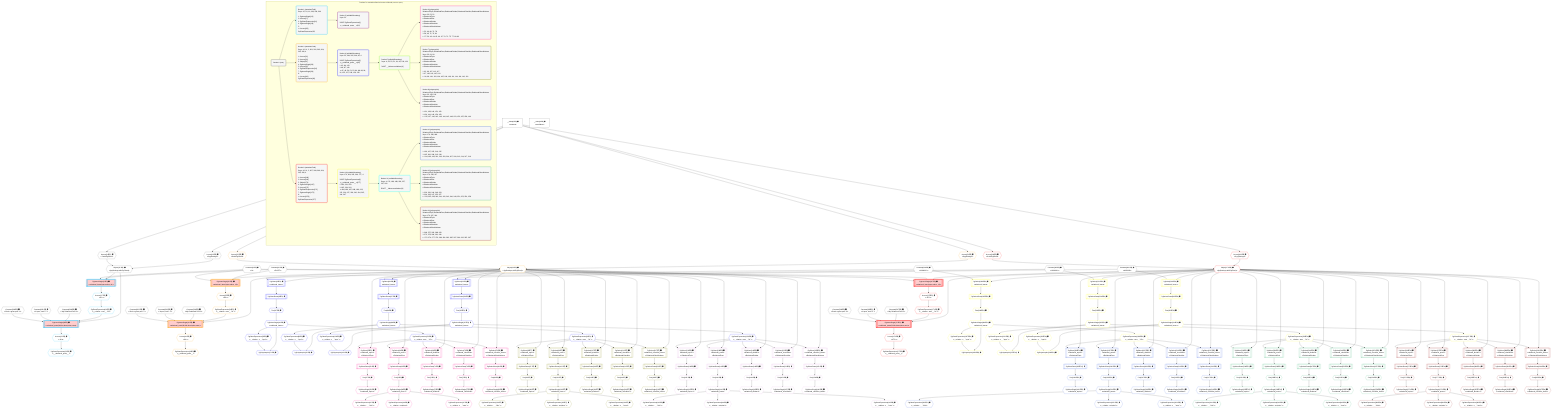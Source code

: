 %%{init: {'themeVariables': { 'fontSize': '12px'}}}%%
graph TD
    classDef path fill:#eee,stroke:#000,color:#000
    classDef plan fill:#fff,stroke-width:1px,color:#000
    classDef itemplan fill:#fff,stroke-width:2px,color:#000
    classDef unbatchedplan fill:#dff,stroke-width:1px,color:#000
    classDef sideeffectplan fill:#fcc,stroke-width:2px,color:#000
    classDef bucket fill:#f6f6f6,color:#000,stroke-width:2px,text-align:left


    %% plan dependencies
    Object15{{"Object[15∈0] ➊<br />ᐸ{pgSettings,withPgClient}ᐳ"}}:::plan
    Access13{{"Access[13∈0] ➊<br />ᐸ2.pgSettingsᐳ"}}:::plan
    Access14{{"Access[14∈0] ➊<br />ᐸ2.withPgClientᐳ"}}:::plan
    Access13 & Access14 --> Object15
    __Value2["__Value[2∈0] ➊<br />ᐸcontextᐳ"]:::plan
    __Value2 --> Access13
    __Value2 --> Access14
    __Value4["__Value[4∈0] ➊<br />ᐸrootValueᐳ"]:::plan
    Constant10{{"Constant[10∈0] ➊<br />ᐸ'POST'ᐳ"}}:::plan
    Constant11{{"Constant[11∈0] ➊<br />ᐸ2ᐳ"}}:::plan
    Constant298{{"Constant[298∈0] ➊<br />ᐸ'My Relational Post 1'ᐳ"}}:::plan
    Constant299{{"Constant[299∈0] ➊<br />ᐸ'A post, innit? 1'ᐳ"}}:::plan
    Constant300{{"Constant[300∈0] ➊<br />ᐸ'Such a great post. 1'ᐳ"}}:::plan
    Constant301{{"Constant[301∈0] ➊<br />ᐸ'My Relational Post 2'ᐳ"}}:::plan
    Constant302{{"Constant[302∈0] ➊<br />ᐸ'A post, innit? 2'ᐳ"}}:::plan
    Constant303{{"Constant[303∈0] ➊<br />ᐸ'Such a great post. 2'ᐳ"}}:::plan
    Constant304{{"Constant[304∈0] ➊<br />ᐸ1000000ᐳ"}}:::plan
    Constant305{{"Constant[305∈0] ➊<br />ᐸ1000001ᐳ"}}:::plan
    Constant306{{"Constant[306∈0] ➊<br />ᐸ1000002ᐳ"}}:::plan
    Constant307{{"Constant[307∈0] ➊<br />ᐸ'My Relational Post 3'ᐳ"}}:::plan
    Constant308{{"Constant[308∈0] ➊<br />ᐸ'A post, innit? 3'ᐳ"}}:::plan
    Constant309{{"Constant[309∈0] ➊<br />ᐸ'Such a great post. 3'ᐳ"}}:::plan
    PgInsertSingle18[["PgInsertSingle[18∈1] ➊<br />ᐸrelational_posts(id,title,description,note)ᐳ"]]:::sideeffectplan
    PgClassExpression16{{"PgClassExpression[16∈1] ➊<br />ᐸ__relation...ems__.”id”ᐳ"}}:::plan
    Object15 & PgClassExpression16 & Constant298 & Constant299 & Constant300 --> PgInsertSingle18
    PgInsertSingle12[["PgInsertSingle[12∈1] ➊<br />ᐸrelational_items(type,author_id)ᐳ"]]:::sideeffectplan
    Object15 & Constant10 & Constant11 --> PgInsertSingle12
    Access17{{"Access[17∈1] ➊<br />ᐸ12.tᐳ"}}:::plan
    Access17 --> PgClassExpression16
    PgInsertSingle12 --> Access17
    PgClassExpression22{{"PgClassExpression[22∈1] ➊<br />ᐸ__relational_posts__ᐳ"}}:::plan
    Access23{{"Access[23∈1] ➊<br />ᐸ18.tᐳ"}}:::plan
    Access23 --> PgClassExpression22
    PgInsertSingle18 --> Access23
    PgInsertSingle36[["PgInsertSingle[36∈3] ➊<br />ᐸrelational_posts(id,title,description,note)ᐳ"]]:::sideeffectplan
    Object33{{"Object[33∈3] ➊<br />ᐸ{pgSettings,withPgClient}ᐳ"}}:::plan
    PgClassExpression34{{"PgClassExpression[34∈3] ➊<br />ᐸ__relation...ems__.”id”ᐳ"}}:::plan
    Object33 & PgClassExpression34 & Constant301 & Constant302 & Constant303 --> PgInsertSingle36
    PgInsertSingle30[["PgInsertSingle[30∈3] ➊<br />ᐸrelational_items(type,author_id)ᐳ"]]:::sideeffectplan
    Object33 & Constant10 & Constant11 --> PgInsertSingle30
    Access31{{"Access[31∈3] ➊<br />ᐸ2.pgSettingsᐳ"}}:::plan
    Access32{{"Access[32∈3] ➊<br />ᐸ2.withPgClientᐳ"}}:::plan
    Access31 & Access32 --> Object33
    __Value2 --> Access31
    __Value2 --> Access32
    Access35{{"Access[35∈3] ➊<br />ᐸ30.tᐳ"}}:::plan
    Access35 --> PgClassExpression34
    PgInsertSingle30 --> Access35
    PgClassExpression40{{"PgClassExpression[40∈3] ➊<br />ᐸ__relational_posts__ᐳ"}}:::plan
    Access41{{"Access[41∈3] ➊<br />ᐸ36.tᐳ"}}:::plan
    Access41 --> PgClassExpression40
    PgInsertSingle36 --> Access41
    PgSelect43[["PgSelect[43∈4] ➊<br />ᐸrelational_itemsᐳ"]]:::plan
    Object33 & Constant304 --> PgSelect43
    PgPolymorphic51{{"PgPolymorphic[51∈4] ➊"}}:::plan
    PgSelectSingle49{{"PgSelectSingle[49∈4] ➊<br />ᐸrelational_itemsᐳ"}}:::plan
    PgClassExpression50{{"PgClassExpression[50∈4] ➊<br />ᐸ__relation...s__.”type”ᐳ"}}:::plan
    PgSelectSingle49 & PgClassExpression50 --> PgPolymorphic51
    PgSelect84[["PgSelect[84∈4] ➊<br />ᐸrelational_itemsᐳ"]]:::plan
    Object33 & Constant305 --> PgSelect84
    PgPolymorphic90{{"PgPolymorphic[90∈4] ➊"}}:::plan
    PgSelectSingle88{{"PgSelectSingle[88∈4] ➊<br />ᐸrelational_itemsᐳ"}}:::plan
    PgClassExpression89{{"PgClassExpression[89∈4] ➊<br />ᐸ__relation...s__.”type”ᐳ"}}:::plan
    PgSelectSingle88 & PgClassExpression89 --> PgPolymorphic90
    PgSelect123[["PgSelect[123∈4] ➊<br />ᐸrelational_itemsᐳ"]]:::plan
    Object33 & Constant306 --> PgSelect123
    PgPolymorphic129{{"PgPolymorphic[129∈4] ➊"}}:::plan
    PgSelectSingle127{{"PgSelectSingle[127∈4] ➊<br />ᐸrelational_itemsᐳ"}}:::plan
    PgClassExpression128{{"PgClassExpression[128∈4] ➊<br />ᐸ__relation...s__.”type”ᐳ"}}:::plan
    PgSelectSingle127 & PgClassExpression128 --> PgPolymorphic129
    First47{{"First[47∈4] ➊"}}:::plan
    PgSelectRows48[["PgSelectRows[48∈4] ➊"]]:::plan
    PgSelectRows48 --> First47
    PgSelect43 --> PgSelectRows48
    First47 --> PgSelectSingle49
    PgSelectSingle49 --> PgClassExpression50
    PgClassExpression52{{"PgClassExpression[52∈4] ➊<br />ᐸ__relation...ems__.”id”ᐳ"}}:::plan
    PgSelectSingle49 --> PgClassExpression52
    First86{{"First[86∈4] ➊"}}:::plan
    PgSelectRows87[["PgSelectRows[87∈4] ➊"]]:::plan
    PgSelectRows87 --> First86
    PgSelect84 --> PgSelectRows87
    First86 --> PgSelectSingle88
    PgSelectSingle88 --> PgClassExpression89
    PgClassExpression91{{"PgClassExpression[91∈4] ➊<br />ᐸ__relation...ems__.”id”ᐳ"}}:::plan
    PgSelectSingle88 --> PgClassExpression91
    First125{{"First[125∈4] ➊"}}:::plan
    PgSelectRows126[["PgSelectRows[126∈4] ➊"]]:::plan
    PgSelectRows126 --> First125
    PgSelect123 --> PgSelectRows126
    First125 --> PgSelectSingle127
    PgSelectSingle127 --> PgClassExpression128
    PgClassExpression130{{"PgClassExpression[130∈4] ➊<br />ᐸ__relation...ems__.”id”ᐳ"}}:::plan
    PgSelectSingle127 --> PgClassExpression130
    PgSelect53[["PgSelect[53∈6] ➊<br />ᐸrelational_topicsᐳ<br />ᐳRelationalTopic"]]:::plan
    Object33 & PgClassExpression52 --> PgSelect53
    PgSelect60[["PgSelect[60∈6] ➊<br />ᐸrelational_postsᐳ<br />ᐳRelationalPost"]]:::plan
    Object33 & PgClassExpression52 --> PgSelect60
    PgSelect68[["PgSelect[68∈6] ➊<br />ᐸrelational_dividersᐳ<br />ᐳRelationalDivider"]]:::plan
    Object33 & PgClassExpression52 --> PgSelect68
    PgSelect73[["PgSelect[73∈6] ➊<br />ᐸrelational_checklistsᐳ<br />ᐳRelationalChecklist"]]:::plan
    Object33 & PgClassExpression52 --> PgSelect73
    PgSelect78[["PgSelect[78∈6] ➊<br />ᐸrelational_checklist_itemsᐳ<br />ᐳRelationalChecklistItem"]]:::plan
    Object33 & PgClassExpression52 --> PgSelect78
    First57{{"First[57∈6] ➊"}}:::plan
    PgSelectRows58[["PgSelectRows[58∈6] ➊"]]:::plan
    PgSelectRows58 --> First57
    PgSelect53 --> PgSelectRows58
    PgSelectSingle59{{"PgSelectSingle[59∈6] ➊<br />ᐸrelational_topicsᐳ"}}:::plan
    First57 --> PgSelectSingle59
    First62{{"First[62∈6] ➊"}}:::plan
    PgSelectRows63[["PgSelectRows[63∈6] ➊"]]:::plan
    PgSelectRows63 --> First62
    PgSelect60 --> PgSelectRows63
    PgSelectSingle64{{"PgSelectSingle[64∈6] ➊<br />ᐸrelational_postsᐳ"}}:::plan
    First62 --> PgSelectSingle64
    PgClassExpression65{{"PgClassExpression[65∈6] ➊<br />ᐸ__relation...__.”title”ᐳ"}}:::plan
    PgSelectSingle64 --> PgClassExpression65
    PgClassExpression66{{"PgClassExpression[66∈6] ➊<br />ᐸ__relation...scription”ᐳ"}}:::plan
    PgSelectSingle64 --> PgClassExpression66
    PgClassExpression67{{"PgClassExpression[67∈6] ➊<br />ᐸ__relation...s__.”note”ᐳ"}}:::plan
    PgSelectSingle64 --> PgClassExpression67
    First70{{"First[70∈6] ➊"}}:::plan
    PgSelectRows71[["PgSelectRows[71∈6] ➊"]]:::plan
    PgSelectRows71 --> First70
    PgSelect68 --> PgSelectRows71
    PgSelectSingle72{{"PgSelectSingle[72∈6] ➊<br />ᐸrelational_dividersᐳ"}}:::plan
    First70 --> PgSelectSingle72
    First75{{"First[75∈6] ➊"}}:::plan
    PgSelectRows76[["PgSelectRows[76∈6] ➊"]]:::plan
    PgSelectRows76 --> First75
    PgSelect73 --> PgSelectRows76
    PgSelectSingle77{{"PgSelectSingle[77∈6] ➊<br />ᐸrelational_checklistsᐳ"}}:::plan
    First75 --> PgSelectSingle77
    First80{{"First[80∈6] ➊"}}:::plan
    PgSelectRows81[["PgSelectRows[81∈6] ➊"]]:::plan
    PgSelectRows81 --> First80
    PgSelect78 --> PgSelectRows81
    PgSelectSingle82{{"PgSelectSingle[82∈6] ➊<br />ᐸrelational_checklist_itemsᐳ"}}:::plan
    First80 --> PgSelectSingle82
    PgSelect92[["PgSelect[92∈7] ➊<br />ᐸrelational_topicsᐳ<br />ᐳRelationalTopic"]]:::plan
    Object33 & PgClassExpression91 --> PgSelect92
    PgSelect99[["PgSelect[99∈7] ➊<br />ᐸrelational_postsᐳ<br />ᐳRelationalPost"]]:::plan
    Object33 & PgClassExpression91 --> PgSelect99
    PgSelect107[["PgSelect[107∈7] ➊<br />ᐸrelational_dividersᐳ<br />ᐳRelationalDivider"]]:::plan
    Object33 & PgClassExpression91 --> PgSelect107
    PgSelect112[["PgSelect[112∈7] ➊<br />ᐸrelational_checklistsᐳ<br />ᐳRelationalChecklist"]]:::plan
    Object33 & PgClassExpression91 --> PgSelect112
    PgSelect117[["PgSelect[117∈7] ➊<br />ᐸrelational_checklist_itemsᐳ<br />ᐳRelationalChecklistItem"]]:::plan
    Object33 & PgClassExpression91 --> PgSelect117
    First96{{"First[96∈7] ➊"}}:::plan
    PgSelectRows97[["PgSelectRows[97∈7] ➊"]]:::plan
    PgSelectRows97 --> First96
    PgSelect92 --> PgSelectRows97
    PgSelectSingle98{{"PgSelectSingle[98∈7] ➊<br />ᐸrelational_topicsᐳ"}}:::plan
    First96 --> PgSelectSingle98
    First101{{"First[101∈7] ➊"}}:::plan
    PgSelectRows102[["PgSelectRows[102∈7] ➊"]]:::plan
    PgSelectRows102 --> First101
    PgSelect99 --> PgSelectRows102
    PgSelectSingle103{{"PgSelectSingle[103∈7] ➊<br />ᐸrelational_postsᐳ"}}:::plan
    First101 --> PgSelectSingle103
    PgClassExpression104{{"PgClassExpression[104∈7] ➊<br />ᐸ__relation...__.”title”ᐳ"}}:::plan
    PgSelectSingle103 --> PgClassExpression104
    PgClassExpression105{{"PgClassExpression[105∈7] ➊<br />ᐸ__relation...scription”ᐳ"}}:::plan
    PgSelectSingle103 --> PgClassExpression105
    PgClassExpression106{{"PgClassExpression[106∈7] ➊<br />ᐸ__relation...s__.”note”ᐳ"}}:::plan
    PgSelectSingle103 --> PgClassExpression106
    First109{{"First[109∈7] ➊"}}:::plan
    PgSelectRows110[["PgSelectRows[110∈7] ➊"]]:::plan
    PgSelectRows110 --> First109
    PgSelect107 --> PgSelectRows110
    PgSelectSingle111{{"PgSelectSingle[111∈7] ➊<br />ᐸrelational_dividersᐳ"}}:::plan
    First109 --> PgSelectSingle111
    First114{{"First[114∈7] ➊"}}:::plan
    PgSelectRows115[["PgSelectRows[115∈7] ➊"]]:::plan
    PgSelectRows115 --> First114
    PgSelect112 --> PgSelectRows115
    PgSelectSingle116{{"PgSelectSingle[116∈7] ➊<br />ᐸrelational_checklistsᐳ"}}:::plan
    First114 --> PgSelectSingle116
    First119{{"First[119∈7] ➊"}}:::plan
    PgSelectRows120[["PgSelectRows[120∈7] ➊"]]:::plan
    PgSelectRows120 --> First119
    PgSelect117 --> PgSelectRows120
    PgSelectSingle121{{"PgSelectSingle[121∈7] ➊<br />ᐸrelational_checklist_itemsᐳ"}}:::plan
    First119 --> PgSelectSingle121
    PgSelect131[["PgSelect[131∈8] ➊<br />ᐸrelational_topicsᐳ<br />ᐳRelationalTopic"]]:::plan
    Object33 & PgClassExpression130 --> PgSelect131
    PgSelect138[["PgSelect[138∈8] ➊<br />ᐸrelational_postsᐳ<br />ᐳRelationalPost"]]:::plan
    Object33 & PgClassExpression130 --> PgSelect138
    PgSelect146[["PgSelect[146∈8] ➊<br />ᐸrelational_dividersᐳ<br />ᐳRelationalDivider"]]:::plan
    Object33 & PgClassExpression130 --> PgSelect146
    PgSelect151[["PgSelect[151∈8] ➊<br />ᐸrelational_checklistsᐳ<br />ᐳRelationalChecklist"]]:::plan
    Object33 & PgClassExpression130 --> PgSelect151
    PgSelect156[["PgSelect[156∈8] ➊<br />ᐸrelational_checklist_itemsᐳ<br />ᐳRelationalChecklistItem"]]:::plan
    Object33 & PgClassExpression130 --> PgSelect156
    First135{{"First[135∈8] ➊"}}:::plan
    PgSelectRows136[["PgSelectRows[136∈8] ➊"]]:::plan
    PgSelectRows136 --> First135
    PgSelect131 --> PgSelectRows136
    PgSelectSingle137{{"PgSelectSingle[137∈8] ➊<br />ᐸrelational_topicsᐳ"}}:::plan
    First135 --> PgSelectSingle137
    First140{{"First[140∈8] ➊"}}:::plan
    PgSelectRows141[["PgSelectRows[141∈8] ➊"]]:::plan
    PgSelectRows141 --> First140
    PgSelect138 --> PgSelectRows141
    PgSelectSingle142{{"PgSelectSingle[142∈8] ➊<br />ᐸrelational_postsᐳ"}}:::plan
    First140 --> PgSelectSingle142
    PgClassExpression143{{"PgClassExpression[143∈8] ➊<br />ᐸ__relation...__.”title”ᐳ"}}:::plan
    PgSelectSingle142 --> PgClassExpression143
    PgClassExpression144{{"PgClassExpression[144∈8] ➊<br />ᐸ__relation...scription”ᐳ"}}:::plan
    PgSelectSingle142 --> PgClassExpression144
    PgClassExpression145{{"PgClassExpression[145∈8] ➊<br />ᐸ__relation...s__.”note”ᐳ"}}:::plan
    PgSelectSingle142 --> PgClassExpression145
    First148{{"First[148∈8] ➊"}}:::plan
    PgSelectRows149[["PgSelectRows[149∈8] ➊"]]:::plan
    PgSelectRows149 --> First148
    PgSelect146 --> PgSelectRows149
    PgSelectSingle150{{"PgSelectSingle[150∈8] ➊<br />ᐸrelational_dividersᐳ"}}:::plan
    First148 --> PgSelectSingle150
    First153{{"First[153∈8] ➊"}}:::plan
    PgSelectRows154[["PgSelectRows[154∈8] ➊"]]:::plan
    PgSelectRows154 --> First153
    PgSelect151 --> PgSelectRows154
    PgSelectSingle155{{"PgSelectSingle[155∈8] ➊<br />ᐸrelational_checklistsᐳ"}}:::plan
    First153 --> PgSelectSingle155
    First158{{"First[158∈8] ➊"}}:::plan
    PgSelectRows159[["PgSelectRows[159∈8] ➊"]]:::plan
    PgSelectRows159 --> First158
    PgSelect156 --> PgSelectRows159
    PgSelectSingle160{{"PgSelectSingle[160∈8] ➊<br />ᐸrelational_checklist_itemsᐳ"}}:::plan
    First158 --> PgSelectSingle160
    PgInsertSingle173[["PgInsertSingle[173∈9] ➊<br />ᐸrelational_posts(id,title,description,note)ᐳ"]]:::sideeffectplan
    Object170{{"Object[170∈9] ➊<br />ᐸ{pgSettings,withPgClient}ᐳ"}}:::plan
    PgClassExpression171{{"PgClassExpression[171∈9] ➊<br />ᐸ__relation...ems__.”id”ᐳ"}}:::plan
    Object170 & PgClassExpression171 & Constant307 & Constant308 & Constant309 --> PgInsertSingle173
    PgInsertSingle167[["PgInsertSingle[167∈9] ➊<br />ᐸrelational_items(type,author_id)ᐳ"]]:::sideeffectplan
    Object170 & Constant10 & Constant11 --> PgInsertSingle167
    Access168{{"Access[168∈9] ➊<br />ᐸ2.pgSettingsᐳ"}}:::plan
    Access169{{"Access[169∈9] ➊<br />ᐸ2.withPgClientᐳ"}}:::plan
    Access168 & Access169 --> Object170
    __Value2 --> Access168
    __Value2 --> Access169
    Access172{{"Access[172∈9] ➊<br />ᐸ167.tᐳ"}}:::plan
    Access172 --> PgClassExpression171
    PgInsertSingle167 --> Access172
    PgClassExpression177{{"PgClassExpression[177∈9] ➊<br />ᐸ__relational_posts__ᐳ"}}:::plan
    Access178{{"Access[178∈9] ➊<br />ᐸ173.tᐳ"}}:::plan
    Access178 --> PgClassExpression177
    PgInsertSingle173 --> Access178
    PgSelect180[["PgSelect[180∈10] ➊<br />ᐸrelational_itemsᐳ"]]:::plan
    Object170 & Constant304 --> PgSelect180
    PgPolymorphic188{{"PgPolymorphic[188∈10] ➊"}}:::plan
    PgSelectSingle186{{"PgSelectSingle[186∈10] ➊<br />ᐸrelational_itemsᐳ"}}:::plan
    PgClassExpression187{{"PgClassExpression[187∈10] ➊<br />ᐸ__relation...s__.”type”ᐳ"}}:::plan
    PgSelectSingle186 & PgClassExpression187 --> PgPolymorphic188
    PgSelect221[["PgSelect[221∈10] ➊<br />ᐸrelational_itemsᐳ"]]:::plan
    Object170 & Constant305 --> PgSelect221
    PgPolymorphic227{{"PgPolymorphic[227∈10] ➊"}}:::plan
    PgSelectSingle225{{"PgSelectSingle[225∈10] ➊<br />ᐸrelational_itemsᐳ"}}:::plan
    PgClassExpression226{{"PgClassExpression[226∈10] ➊<br />ᐸ__relation...s__.”type”ᐳ"}}:::plan
    PgSelectSingle225 & PgClassExpression226 --> PgPolymorphic227
    PgSelect260[["PgSelect[260∈10] ➊<br />ᐸrelational_itemsᐳ"]]:::plan
    Object170 & Constant306 --> PgSelect260
    PgPolymorphic266{{"PgPolymorphic[266∈10] ➊"}}:::plan
    PgSelectSingle264{{"PgSelectSingle[264∈10] ➊<br />ᐸrelational_itemsᐳ"}}:::plan
    PgClassExpression265{{"PgClassExpression[265∈10] ➊<br />ᐸ__relation...s__.”type”ᐳ"}}:::plan
    PgSelectSingle264 & PgClassExpression265 --> PgPolymorphic266
    First184{{"First[184∈10] ➊"}}:::plan
    PgSelectRows185[["PgSelectRows[185∈10] ➊"]]:::plan
    PgSelectRows185 --> First184
    PgSelect180 --> PgSelectRows185
    First184 --> PgSelectSingle186
    PgSelectSingle186 --> PgClassExpression187
    PgClassExpression189{{"PgClassExpression[189∈10] ➊<br />ᐸ__relation...ems__.”id”ᐳ"}}:::plan
    PgSelectSingle186 --> PgClassExpression189
    First223{{"First[223∈10] ➊"}}:::plan
    PgSelectRows224[["PgSelectRows[224∈10] ➊"]]:::plan
    PgSelectRows224 --> First223
    PgSelect221 --> PgSelectRows224
    First223 --> PgSelectSingle225
    PgSelectSingle225 --> PgClassExpression226
    PgClassExpression228{{"PgClassExpression[228∈10] ➊<br />ᐸ__relation...ems__.”id”ᐳ"}}:::plan
    PgSelectSingle225 --> PgClassExpression228
    First262{{"First[262∈10] ➊"}}:::plan
    PgSelectRows263[["PgSelectRows[263∈10] ➊"]]:::plan
    PgSelectRows263 --> First262
    PgSelect260 --> PgSelectRows263
    First262 --> PgSelectSingle264
    PgSelectSingle264 --> PgClassExpression265
    PgClassExpression267{{"PgClassExpression[267∈10] ➊<br />ᐸ__relation...ems__.”id”ᐳ"}}:::plan
    PgSelectSingle264 --> PgClassExpression267
    PgSelect190[["PgSelect[190∈12] ➊<br />ᐸrelational_topicsᐳ<br />ᐳRelationalTopic"]]:::plan
    Object170 & PgClassExpression189 --> PgSelect190
    PgSelect197[["PgSelect[197∈12] ➊<br />ᐸrelational_postsᐳ<br />ᐳRelationalPost"]]:::plan
    Object170 & PgClassExpression189 --> PgSelect197
    PgSelect205[["PgSelect[205∈12] ➊<br />ᐸrelational_dividersᐳ<br />ᐳRelationalDivider"]]:::plan
    Object170 & PgClassExpression189 --> PgSelect205
    PgSelect210[["PgSelect[210∈12] ➊<br />ᐸrelational_checklistsᐳ<br />ᐳRelationalChecklist"]]:::plan
    Object170 & PgClassExpression189 --> PgSelect210
    PgSelect215[["PgSelect[215∈12] ➊<br />ᐸrelational_checklist_itemsᐳ<br />ᐳRelationalChecklistItem"]]:::plan
    Object170 & PgClassExpression189 --> PgSelect215
    First194{{"First[194∈12] ➊"}}:::plan
    PgSelectRows195[["PgSelectRows[195∈12] ➊"]]:::plan
    PgSelectRows195 --> First194
    PgSelect190 --> PgSelectRows195
    PgSelectSingle196{{"PgSelectSingle[196∈12] ➊<br />ᐸrelational_topicsᐳ"}}:::plan
    First194 --> PgSelectSingle196
    First199{{"First[199∈12] ➊"}}:::plan
    PgSelectRows200[["PgSelectRows[200∈12] ➊"]]:::plan
    PgSelectRows200 --> First199
    PgSelect197 --> PgSelectRows200
    PgSelectSingle201{{"PgSelectSingle[201∈12] ➊<br />ᐸrelational_postsᐳ"}}:::plan
    First199 --> PgSelectSingle201
    PgClassExpression202{{"PgClassExpression[202∈12] ➊<br />ᐸ__relation...__.”title”ᐳ"}}:::plan
    PgSelectSingle201 --> PgClassExpression202
    PgClassExpression203{{"PgClassExpression[203∈12] ➊<br />ᐸ__relation...scription”ᐳ"}}:::plan
    PgSelectSingle201 --> PgClassExpression203
    PgClassExpression204{{"PgClassExpression[204∈12] ➊<br />ᐸ__relation...s__.”note”ᐳ"}}:::plan
    PgSelectSingle201 --> PgClassExpression204
    First207{{"First[207∈12] ➊"}}:::plan
    PgSelectRows208[["PgSelectRows[208∈12] ➊"]]:::plan
    PgSelectRows208 --> First207
    PgSelect205 --> PgSelectRows208
    PgSelectSingle209{{"PgSelectSingle[209∈12] ➊<br />ᐸrelational_dividersᐳ"}}:::plan
    First207 --> PgSelectSingle209
    First212{{"First[212∈12] ➊"}}:::plan
    PgSelectRows213[["PgSelectRows[213∈12] ➊"]]:::plan
    PgSelectRows213 --> First212
    PgSelect210 --> PgSelectRows213
    PgSelectSingle214{{"PgSelectSingle[214∈12] ➊<br />ᐸrelational_checklistsᐳ"}}:::plan
    First212 --> PgSelectSingle214
    First217{{"First[217∈12] ➊"}}:::plan
    PgSelectRows218[["PgSelectRows[218∈12] ➊"]]:::plan
    PgSelectRows218 --> First217
    PgSelect215 --> PgSelectRows218
    PgSelectSingle219{{"PgSelectSingle[219∈12] ➊<br />ᐸrelational_checklist_itemsᐳ"}}:::plan
    First217 --> PgSelectSingle219
    PgSelect229[["PgSelect[229∈13] ➊<br />ᐸrelational_topicsᐳ<br />ᐳRelationalTopic"]]:::plan
    Object170 & PgClassExpression228 --> PgSelect229
    PgSelect236[["PgSelect[236∈13] ➊<br />ᐸrelational_postsᐳ<br />ᐳRelationalPost"]]:::plan
    Object170 & PgClassExpression228 --> PgSelect236
    PgSelect244[["PgSelect[244∈13] ➊<br />ᐸrelational_dividersᐳ<br />ᐳRelationalDivider"]]:::plan
    Object170 & PgClassExpression228 --> PgSelect244
    PgSelect249[["PgSelect[249∈13] ➊<br />ᐸrelational_checklistsᐳ<br />ᐳRelationalChecklist"]]:::plan
    Object170 & PgClassExpression228 --> PgSelect249
    PgSelect254[["PgSelect[254∈13] ➊<br />ᐸrelational_checklist_itemsᐳ<br />ᐳRelationalChecklistItem"]]:::plan
    Object170 & PgClassExpression228 --> PgSelect254
    First233{{"First[233∈13] ➊"}}:::plan
    PgSelectRows234[["PgSelectRows[234∈13] ➊"]]:::plan
    PgSelectRows234 --> First233
    PgSelect229 --> PgSelectRows234
    PgSelectSingle235{{"PgSelectSingle[235∈13] ➊<br />ᐸrelational_topicsᐳ"}}:::plan
    First233 --> PgSelectSingle235
    First238{{"First[238∈13] ➊"}}:::plan
    PgSelectRows239[["PgSelectRows[239∈13] ➊"]]:::plan
    PgSelectRows239 --> First238
    PgSelect236 --> PgSelectRows239
    PgSelectSingle240{{"PgSelectSingle[240∈13] ➊<br />ᐸrelational_postsᐳ"}}:::plan
    First238 --> PgSelectSingle240
    PgClassExpression241{{"PgClassExpression[241∈13] ➊<br />ᐸ__relation...__.”title”ᐳ"}}:::plan
    PgSelectSingle240 --> PgClassExpression241
    PgClassExpression242{{"PgClassExpression[242∈13] ➊<br />ᐸ__relation...scription”ᐳ"}}:::plan
    PgSelectSingle240 --> PgClassExpression242
    PgClassExpression243{{"PgClassExpression[243∈13] ➊<br />ᐸ__relation...s__.”note”ᐳ"}}:::plan
    PgSelectSingle240 --> PgClassExpression243
    First246{{"First[246∈13] ➊"}}:::plan
    PgSelectRows247[["PgSelectRows[247∈13] ➊"]]:::plan
    PgSelectRows247 --> First246
    PgSelect244 --> PgSelectRows247
    PgSelectSingle248{{"PgSelectSingle[248∈13] ➊<br />ᐸrelational_dividersᐳ"}}:::plan
    First246 --> PgSelectSingle248
    First251{{"First[251∈13] ➊"}}:::plan
    PgSelectRows252[["PgSelectRows[252∈13] ➊"]]:::plan
    PgSelectRows252 --> First251
    PgSelect249 --> PgSelectRows252
    PgSelectSingle253{{"PgSelectSingle[253∈13] ➊<br />ᐸrelational_checklistsᐳ"}}:::plan
    First251 --> PgSelectSingle253
    First256{{"First[256∈13] ➊"}}:::plan
    PgSelectRows257[["PgSelectRows[257∈13] ➊"]]:::plan
    PgSelectRows257 --> First256
    PgSelect254 --> PgSelectRows257
    PgSelectSingle258{{"PgSelectSingle[258∈13] ➊<br />ᐸrelational_checklist_itemsᐳ"}}:::plan
    First256 --> PgSelectSingle258
    PgSelect268[["PgSelect[268∈14] ➊<br />ᐸrelational_topicsᐳ<br />ᐳRelationalTopic"]]:::plan
    Object170 & PgClassExpression267 --> PgSelect268
    PgSelect275[["PgSelect[275∈14] ➊<br />ᐸrelational_postsᐳ<br />ᐳRelationalPost"]]:::plan
    Object170 & PgClassExpression267 --> PgSelect275
    PgSelect283[["PgSelect[283∈14] ➊<br />ᐸrelational_dividersᐳ<br />ᐳRelationalDivider"]]:::plan
    Object170 & PgClassExpression267 --> PgSelect283
    PgSelect288[["PgSelect[288∈14] ➊<br />ᐸrelational_checklistsᐳ<br />ᐳRelationalChecklist"]]:::plan
    Object170 & PgClassExpression267 --> PgSelect288
    PgSelect293[["PgSelect[293∈14] ➊<br />ᐸrelational_checklist_itemsᐳ<br />ᐳRelationalChecklistItem"]]:::plan
    Object170 & PgClassExpression267 --> PgSelect293
    First272{{"First[272∈14] ➊"}}:::plan
    PgSelectRows273[["PgSelectRows[273∈14] ➊"]]:::plan
    PgSelectRows273 --> First272
    PgSelect268 --> PgSelectRows273
    PgSelectSingle274{{"PgSelectSingle[274∈14] ➊<br />ᐸrelational_topicsᐳ"}}:::plan
    First272 --> PgSelectSingle274
    First277{{"First[277∈14] ➊"}}:::plan
    PgSelectRows278[["PgSelectRows[278∈14] ➊"]]:::plan
    PgSelectRows278 --> First277
    PgSelect275 --> PgSelectRows278
    PgSelectSingle279{{"PgSelectSingle[279∈14] ➊<br />ᐸrelational_postsᐳ"}}:::plan
    First277 --> PgSelectSingle279
    PgClassExpression280{{"PgClassExpression[280∈14] ➊<br />ᐸ__relation...__.”title”ᐳ"}}:::plan
    PgSelectSingle279 --> PgClassExpression280
    PgClassExpression281{{"PgClassExpression[281∈14] ➊<br />ᐸ__relation...scription”ᐳ"}}:::plan
    PgSelectSingle279 --> PgClassExpression281
    PgClassExpression282{{"PgClassExpression[282∈14] ➊<br />ᐸ__relation...s__.”note”ᐳ"}}:::plan
    PgSelectSingle279 --> PgClassExpression282
    First285{{"First[285∈14] ➊"}}:::plan
    PgSelectRows286[["PgSelectRows[286∈14] ➊"]]:::plan
    PgSelectRows286 --> First285
    PgSelect283 --> PgSelectRows286
    PgSelectSingle287{{"PgSelectSingle[287∈14] ➊<br />ᐸrelational_dividersᐳ"}}:::plan
    First285 --> PgSelectSingle287
    First290{{"First[290∈14] ➊"}}:::plan
    PgSelectRows291[["PgSelectRows[291∈14] ➊"]]:::plan
    PgSelectRows291 --> First290
    PgSelect288 --> PgSelectRows291
    PgSelectSingle292{{"PgSelectSingle[292∈14] ➊<br />ᐸrelational_checklistsᐳ"}}:::plan
    First290 --> PgSelectSingle292
    First295{{"First[295∈14] ➊"}}:::plan
    PgSelectRows296[["PgSelectRows[296∈14] ➊"]]:::plan
    PgSelectRows296 --> First295
    PgSelect293 --> PgSelectRows296
    PgSelectSingle297{{"PgSelectSingle[297∈14] ➊<br />ᐸrelational_checklist_itemsᐳ"}}:::plan
    First295 --> PgSelectSingle297

    %% define steps

    subgraph "Buckets for mutations/basics/create-relational-post-no-query"
    Bucket0("Bucket 0 (root)"):::bucket
    classDef bucket0 stroke:#696969
    class Bucket0,__Value2,__Value4,Constant10,Constant11,Access13,Access14,Object15,Constant298,Constant299,Constant300,Constant301,Constant302,Constant303,Constant304,Constant305,Constant306,Constant307,Constant308,Constant309 bucket0
    Bucket1("Bucket 1 (mutationField)<br />Deps: 15, 10, 11, 298, 299, 300<br /><br />1: PgInsertSingle[12]<br />2: Access[17]<br />3: PgClassExpression[16]<br />4: PgInsertSingle[18]<br />5: <br />ᐳ: Access[23], PgClassExpression[22]"):::bucket
    classDef bucket1 stroke:#00bfff
    class Bucket1,PgInsertSingle12,PgClassExpression16,Access17,PgInsertSingle18,PgClassExpression22,Access23 bucket1
    Bucket2("Bucket 2 (nullableBoundary)<br />Deps: 22<br /><br />ROOT PgClassExpression{1}ᐸ__relational_posts__ᐳ[22]"):::bucket
    classDef bucket2 stroke:#7f007f
    class Bucket2 bucket2
    Bucket3("Bucket 3 (mutationField)<br />Deps: 10, 11, 2, 301, 302, 303, 304, 305, 306, 4<br /><br />1: Access[31]<br />2: Access[32]<br />3: Object[33]<br />4: PgInsertSingle[30]<br />5: Access[35]<br />6: PgClassExpression[34]<br />7: PgInsertSingle[36]<br />8: <br />ᐳ: Access[41], PgClassExpression[40]"):::bucket
    classDef bucket3 stroke:#ffa500
    class Bucket3,PgInsertSingle30,Access31,Access32,Object33,PgClassExpression34,Access35,PgInsertSingle36,PgClassExpression40,Access41 bucket3
    Bucket4("Bucket 4 (nullableBoundary)<br />Deps: 33, 304, 305, 306, 40, 4<br /><br />ROOT PgClassExpression{3}ᐸ__relational_posts__ᐳ[40]<br />1: 43, 84, 123<br />2: 48, 87, 126<br />ᐳ: 47, 49, 50, 51, 52, 86, 88, 89, 90, 91, 125, 127, 128, 129, 130"):::bucket
    classDef bucket4 stroke:#0000ff
    class Bucket4,PgSelect43,First47,PgSelectRows48,PgSelectSingle49,PgClassExpression50,PgPolymorphic51,PgClassExpression52,PgSelect84,First86,PgSelectRows87,PgSelectSingle88,PgClassExpression89,PgPolymorphic90,PgClassExpression91,PgSelect123,First125,PgSelectRows126,PgSelectSingle127,PgClassExpression128,PgPolymorphic129,PgClassExpression130 bucket4
    Bucket5("Bucket 5 (nullableBoundary)<br />Deps: 4, 33, 52, 51, 91, 90, 130, 129<br /><br />ROOT __ValueᐸrootValueᐳ[4]"):::bucket
    classDef bucket5 stroke:#7fff00
    class Bucket5 bucket5
    Bucket6("Bucket 6 (polymorphic)<br />RelationalTopic,RelationalPost,RelationalDivider,RelationalChecklist,RelationalChecklistItem<br />Deps: 33, 52, 51<br />ᐳRelationalTopic<br />ᐳRelationalPost<br />ᐳRelationalDivider<br />ᐳRelationalChecklist<br />ᐳRelationalChecklistItem<br /><br />1: 53, 60, 68, 73, 78<br />2: 58, 63, 71, 76, 81<br />ᐳ: 57, 59, 62, 64, 65, 66, 67, 70, 72, 75, 77, 80, 82"):::bucket
    classDef bucket6 stroke:#ff1493
    class Bucket6,PgSelect53,First57,PgSelectRows58,PgSelectSingle59,PgSelect60,First62,PgSelectRows63,PgSelectSingle64,PgClassExpression65,PgClassExpression66,PgClassExpression67,PgSelect68,First70,PgSelectRows71,PgSelectSingle72,PgSelect73,First75,PgSelectRows76,PgSelectSingle77,PgSelect78,First80,PgSelectRows81,PgSelectSingle82 bucket6
    Bucket7("Bucket 7 (polymorphic)<br />RelationalTopic,RelationalPost,RelationalDivider,RelationalChecklist,RelationalChecklistItem<br />Deps: 33, 91, 90<br />ᐳRelationalTopic<br />ᐳRelationalPost<br />ᐳRelationalDivider<br />ᐳRelationalChecklist<br />ᐳRelationalChecklistItem<br /><br />1: 92, 99, 107, 112, 117<br />2: 97, 102, 110, 115, 120<br />ᐳ: 96, 98, 101, 103, 104, 105, 106, 109, 111, 114, 116, 119, 121"):::bucket
    classDef bucket7 stroke:#808000
    class Bucket7,PgSelect92,First96,PgSelectRows97,PgSelectSingle98,PgSelect99,First101,PgSelectRows102,PgSelectSingle103,PgClassExpression104,PgClassExpression105,PgClassExpression106,PgSelect107,First109,PgSelectRows110,PgSelectSingle111,PgSelect112,First114,PgSelectRows115,PgSelectSingle116,PgSelect117,First119,PgSelectRows120,PgSelectSingle121 bucket7
    Bucket8("Bucket 8 (polymorphic)<br />RelationalTopic,RelationalPost,RelationalDivider,RelationalChecklist,RelationalChecklistItem<br />Deps: 33, 130, 129<br />ᐳRelationalTopic<br />ᐳRelationalPost<br />ᐳRelationalDivider<br />ᐳRelationalChecklist<br />ᐳRelationalChecklistItem<br /><br />1: 131, 138, 146, 151, 156<br />2: 136, 141, 149, 154, 159<br />ᐳ: 135, 137, 140, 142, 143, 144, 145, 148, 150, 153, 155, 158, 160"):::bucket
    classDef bucket8 stroke:#dda0dd
    class Bucket8,PgSelect131,First135,PgSelectRows136,PgSelectSingle137,PgSelect138,First140,PgSelectRows141,PgSelectSingle142,PgClassExpression143,PgClassExpression144,PgClassExpression145,PgSelect146,First148,PgSelectRows149,PgSelectSingle150,PgSelect151,First153,PgSelectRows154,PgSelectSingle155,PgSelect156,First158,PgSelectRows159,PgSelectSingle160 bucket8
    Bucket9("Bucket 9 (mutationField)<br />Deps: 10, 11, 2, 307, 308, 309, 304, 305, 306, 4<br /><br />1: Access[168]<br />2: Access[169]<br />3: Object[170]<br />4: PgInsertSingle[167]<br />5: Access[172]<br />6: PgClassExpression[171]<br />7: PgInsertSingle[173]<br />8: <br />ᐳ: Access[178], PgClassExpression[177]"):::bucket
    classDef bucket9 stroke:#ff0000
    class Bucket9,PgInsertSingle167,Access168,Access169,Object170,PgClassExpression171,Access172,PgInsertSingle173,PgClassExpression177,Access178 bucket9
    Bucket10("Bucket 10 (nullableBoundary)<br />Deps: 170, 304, 305, 306, 177, 4<br /><br />ROOT PgClassExpression{9}ᐸ__relational_posts__ᐳ[177]<br />1: 180, 221, 260<br />2: 185, 224, 263<br />ᐳ: 184, 186, 187, 188, 189, 223, 225, 226, 227, 228, 262, 264, 265, 266, 267"):::bucket
    classDef bucket10 stroke:#ffff00
    class Bucket10,PgSelect180,First184,PgSelectRows185,PgSelectSingle186,PgClassExpression187,PgPolymorphic188,PgClassExpression189,PgSelect221,First223,PgSelectRows224,PgSelectSingle225,PgClassExpression226,PgPolymorphic227,PgClassExpression228,PgSelect260,First262,PgSelectRows263,PgSelectSingle264,PgClassExpression265,PgPolymorphic266,PgClassExpression267 bucket10
    Bucket11("Bucket 11 (nullableBoundary)<br />Deps: 4, 170, 189, 188, 228, 227, 267, 266<br /><br />ROOT __ValueᐸrootValueᐳ[4]"):::bucket
    classDef bucket11 stroke:#00ffff
    class Bucket11 bucket11
    Bucket12("Bucket 12 (polymorphic)<br />RelationalTopic,RelationalPost,RelationalDivider,RelationalChecklist,RelationalChecklistItem<br />Deps: 170, 189, 188<br />ᐳRelationalTopic<br />ᐳRelationalPost<br />ᐳRelationalDivider<br />ᐳRelationalChecklist<br />ᐳRelationalChecklistItem<br /><br />1: 190, 197, 205, 210, 215<br />2: 195, 200, 208, 213, 218<br />ᐳ: 194, 196, 199, 201, 202, 203, 204, 207, 209, 212, 214, 217, 219"):::bucket
    classDef bucket12 stroke:#4169e1
    class Bucket12,PgSelect190,First194,PgSelectRows195,PgSelectSingle196,PgSelect197,First199,PgSelectRows200,PgSelectSingle201,PgClassExpression202,PgClassExpression203,PgClassExpression204,PgSelect205,First207,PgSelectRows208,PgSelectSingle209,PgSelect210,First212,PgSelectRows213,PgSelectSingle214,PgSelect215,First217,PgSelectRows218,PgSelectSingle219 bucket12
    Bucket13("Bucket 13 (polymorphic)<br />RelationalTopic,RelationalPost,RelationalDivider,RelationalChecklist,RelationalChecklistItem<br />Deps: 170, 228, 227<br />ᐳRelationalTopic<br />ᐳRelationalPost<br />ᐳRelationalDivider<br />ᐳRelationalChecklist<br />ᐳRelationalChecklistItem<br /><br />1: 229, 236, 244, 249, 254<br />2: 234, 239, 247, 252, 257<br />ᐳ: 233, 235, 238, 240, 241, 242, 243, 246, 248, 251, 253, 256, 258"):::bucket
    classDef bucket13 stroke:#3cb371
    class Bucket13,PgSelect229,First233,PgSelectRows234,PgSelectSingle235,PgSelect236,First238,PgSelectRows239,PgSelectSingle240,PgClassExpression241,PgClassExpression242,PgClassExpression243,PgSelect244,First246,PgSelectRows247,PgSelectSingle248,PgSelect249,First251,PgSelectRows252,PgSelectSingle253,PgSelect254,First256,PgSelectRows257,PgSelectSingle258 bucket13
    Bucket14("Bucket 14 (polymorphic)<br />RelationalTopic,RelationalPost,RelationalDivider,RelationalChecklist,RelationalChecklistItem<br />Deps: 170, 267, 266<br />ᐳRelationalTopic<br />ᐳRelationalPost<br />ᐳRelationalDivider<br />ᐳRelationalChecklist<br />ᐳRelationalChecklistItem<br /><br />1: 268, 275, 283, 288, 293<br />2: 273, 278, 286, 291, 296<br />ᐳ: 272, 274, 277, 279, 280, 281, 282, 285, 287, 290, 292, 295, 297"):::bucket
    classDef bucket14 stroke:#a52a2a
    class Bucket14,PgSelect268,First272,PgSelectRows273,PgSelectSingle274,PgSelect275,First277,PgSelectRows278,PgSelectSingle279,PgClassExpression280,PgClassExpression281,PgClassExpression282,PgSelect283,First285,PgSelectRows286,PgSelectSingle287,PgSelect288,First290,PgSelectRows291,PgSelectSingle292,PgSelect293,First295,PgSelectRows296,PgSelectSingle297 bucket14
    Bucket0 --> Bucket1 & Bucket3 & Bucket9
    Bucket1 --> Bucket2
    Bucket3 --> Bucket4
    Bucket4 --> Bucket5
    Bucket5 --> Bucket6 & Bucket7 & Bucket8
    Bucket9 --> Bucket10
    Bucket10 --> Bucket11
    Bucket11 --> Bucket12 & Bucket13 & Bucket14
    end